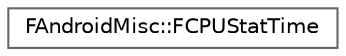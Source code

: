 digraph "Graphical Class Hierarchy"
{
 // INTERACTIVE_SVG=YES
 // LATEX_PDF_SIZE
  bgcolor="transparent";
  edge [fontname=Helvetica,fontsize=10,labelfontname=Helvetica,labelfontsize=10];
  node [fontname=Helvetica,fontsize=10,shape=box,height=0.2,width=0.4];
  rankdir="LR";
  Node0 [id="Node000000",label="FAndroidMisc::FCPUStatTime",height=0.2,width=0.4,color="grey40", fillcolor="white", style="filled",URL="$d9/d99/structFAndroidMisc_1_1FCPUStatTime.html",tooltip=" "];
}
